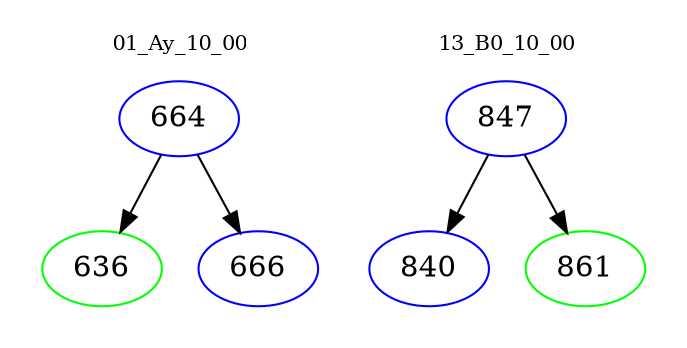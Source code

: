 digraph{
subgraph cluster_0 {
color = white
label = "01_Ay_10_00";
fontsize=10;
T0_664 [label="664", color="blue"]
T0_664 -> T0_636 [color="black"]
T0_636 [label="636", color="green"]
T0_664 -> T0_666 [color="black"]
T0_666 [label="666", color="blue"]
}
subgraph cluster_1 {
color = white
label = "13_B0_10_00";
fontsize=10;
T1_847 [label="847", color="blue"]
T1_847 -> T1_840 [color="black"]
T1_840 [label="840", color="blue"]
T1_847 -> T1_861 [color="black"]
T1_861 [label="861", color="green"]
}
}
